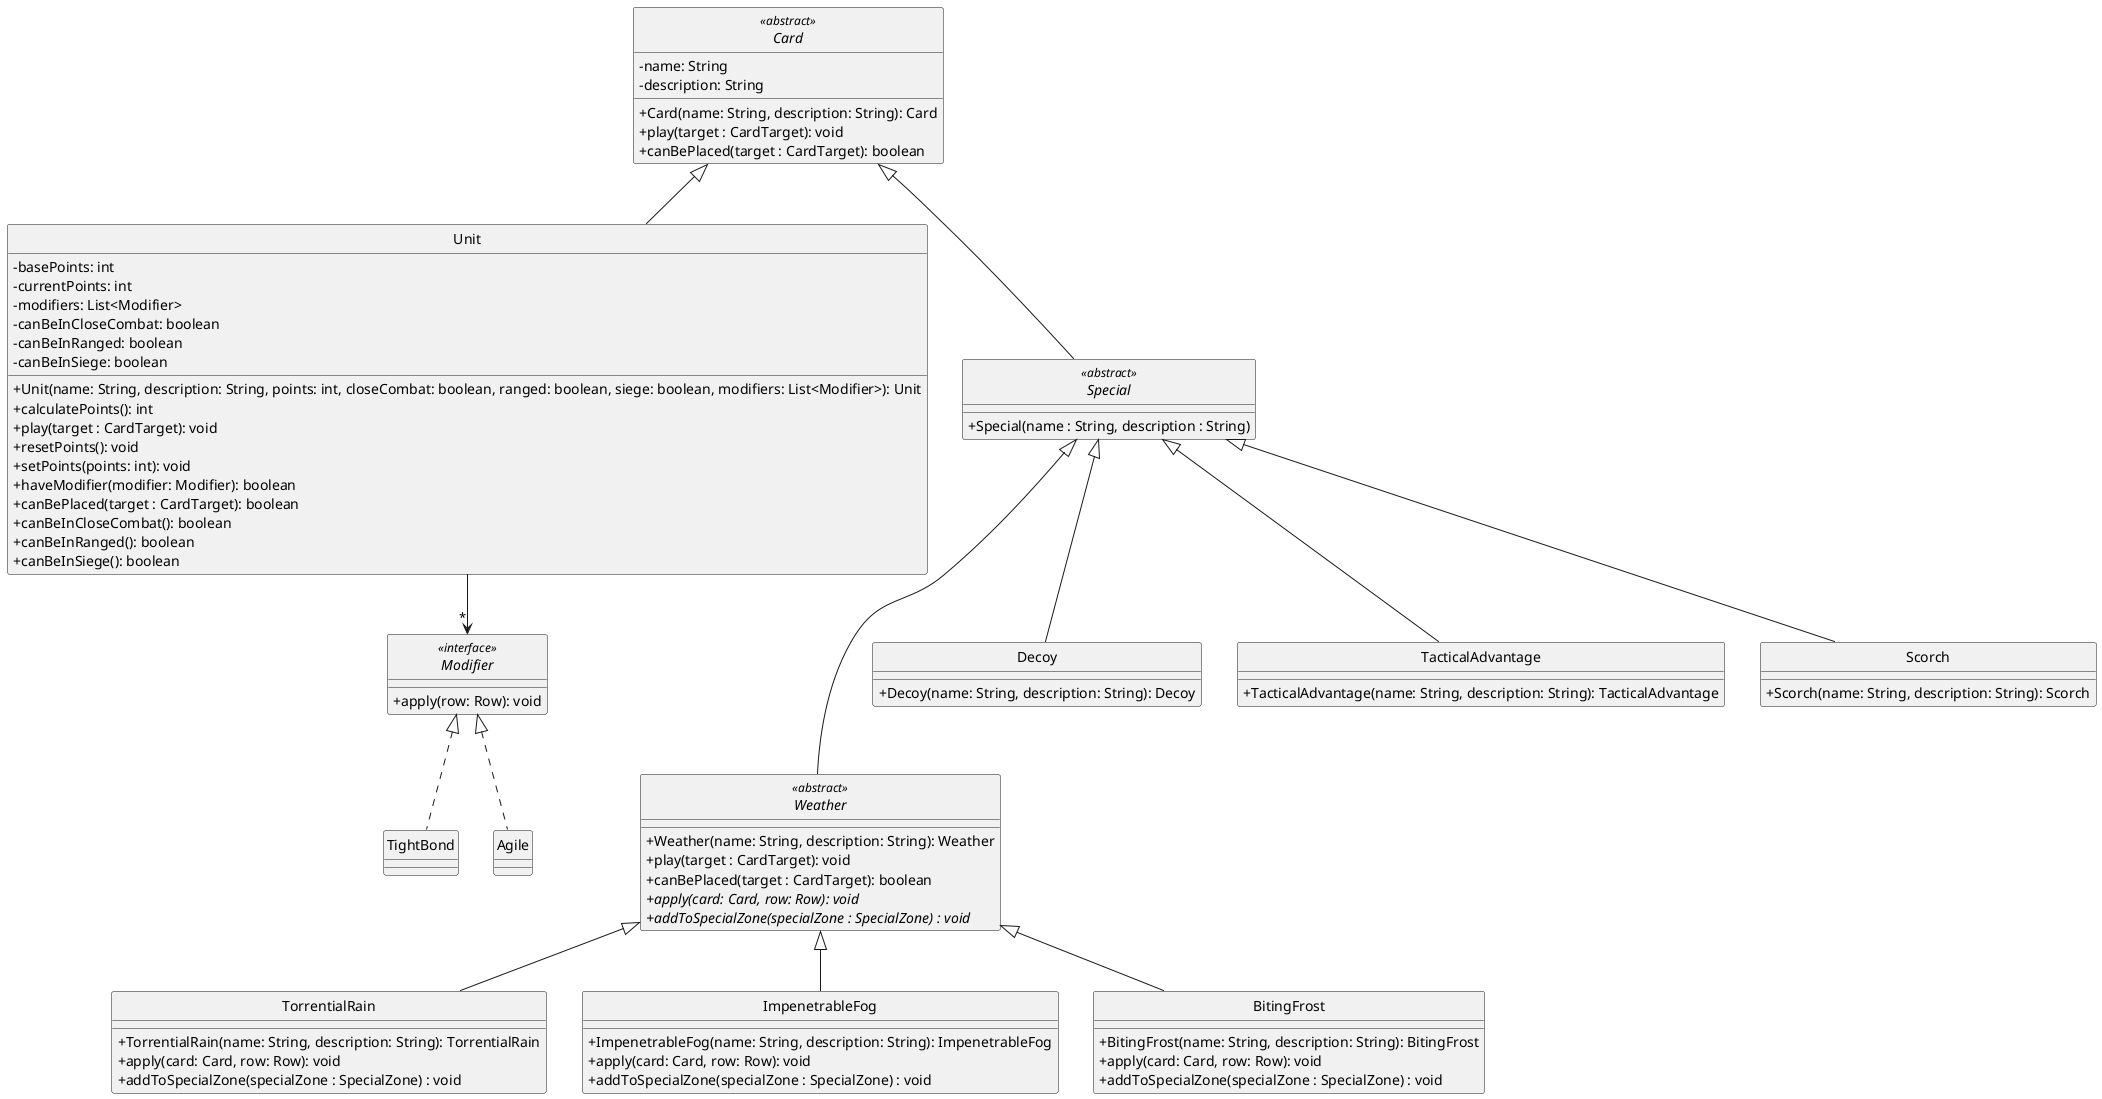 @startuml

skinparam monochrome true
hide circle
skinparam classAttributeIconSize 0

' =====================
' CARD HIERARCHY
' =====================

abstract class Card <<abstract>> {
  -name: String
  -description: String
  +Card(name: String, description: String): Card
  +play(target : CardTarget): void
  +canBePlaced(target : CardTarget): boolean
}

class Unit {
  -basePoints: int
  -currentPoints: int
  -modifiers: List<Modifier>
  -canBeInCloseCombat: boolean
  -canBeInRanged: boolean
  -canBeInSiege: boolean
  +Unit(name: String, description: String, points: int, closeCombat: boolean, ranged: boolean, siege: boolean, modifiers: List<Modifier>): Unit
  +calculatePoints(): int
  +play(target : CardTarget): void
  +resetPoints(): void
  +setPoints(points: int): void
  +haveModifier(modifier: Modifier): boolean
  +canBePlaced(target : CardTarget): boolean
  +canBeInCloseCombat(): boolean
  +canBeInRanged(): boolean
  +canBeInSiege(): boolean
}

abstract class Special <<abstract>> {
  +Special(name : String, description : String)
}

abstract class Weather <<abstract>> {
  +Weather(name: String, description: String): Weather
  +play(target : CardTarget): void
  +canBePlaced(target : CardTarget): boolean
  +{abstract}apply(card: Card, row: Row): void
  +{abstract}addToSpecialZone(specialZone : SpecialZone) : void
}

class TorrentialRain {
  +TorrentialRain(name: String, description: String): TorrentialRain
  +apply(card: Card, row: Row): void
  +addToSpecialZone(specialZone : SpecialZone) : void
}

class ImpenetrableFog {
  +ImpenetrableFog(name: String, description: String): ImpenetrableFog
  +apply(card: Card, row: Row): void
  +addToSpecialZone(specialZone : SpecialZone) : void
}

class BitingFrost {
  +BitingFrost(name: String, description: String): BitingFrost
  +apply(card: Card, row: Row): void
  +addToSpecialZone(specialZone : SpecialZone) : void
}

class Decoy {
  +Decoy(name: String, description: String): Decoy
}

class TacticalAdvantage {
  +TacticalAdvantage(name: String, description: String): TacticalAdvantage
}

class Scorch {
  +Scorch(name: String, description: String): Scorch
}

interface Modifier <<interface>> {
  +apply(row: Row): void
}

class TightBond {
}

class Agile {
}

' =====================
' RELATIONSHIPS
' =====================

Card <|-- Unit
Card <|-- Special

Unit --> "*" Modifier

Modifier <|.. TightBond
Modifier <|.. Agile

Special <|-- Decoy
Special <|-- TacticalAdvantage
Special <|-- Scorch
Special <|--- Weather

Weather <|-- TorrentialRain
Weather <|-- ImpenetrableFog
Weather <|-- BitingFrost

@enduml
